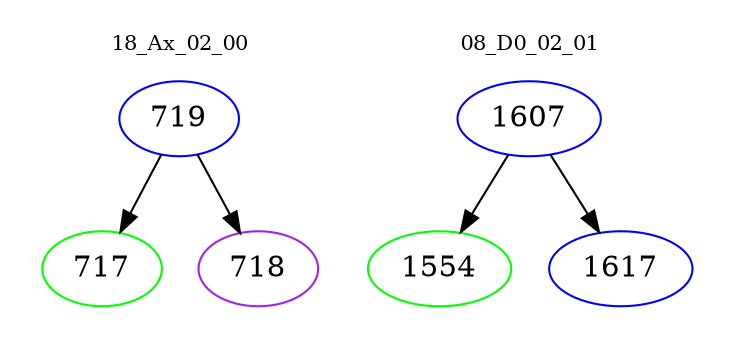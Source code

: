 digraph{
subgraph cluster_0 {
color = white
label = "18_Ax_02_00";
fontsize=10;
T0_719 [label="719", color="blue"]
T0_719 -> T0_717 [color="black"]
T0_717 [label="717", color="green"]
T0_719 -> T0_718 [color="black"]
T0_718 [label="718", color="purple"]
}
subgraph cluster_1 {
color = white
label = "08_D0_02_01";
fontsize=10;
T1_1607 [label="1607", color="blue"]
T1_1607 -> T1_1554 [color="black"]
T1_1554 [label="1554", color="green"]
T1_1607 -> T1_1617 [color="black"]
T1_1617 [label="1617", color="blue"]
}
}
